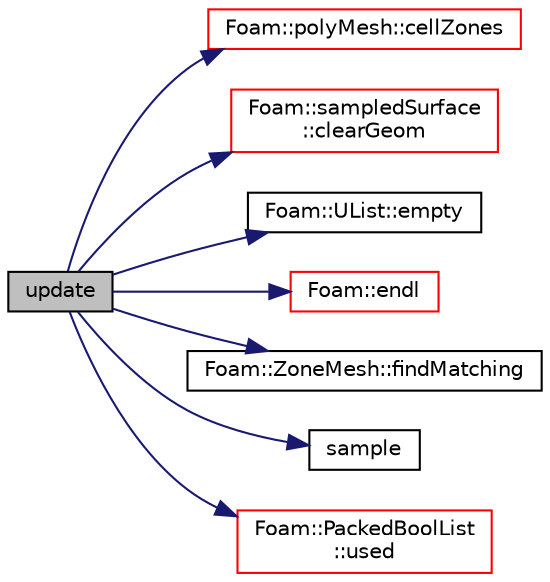digraph "update"
{
  bgcolor="transparent";
  edge [fontname="Helvetica",fontsize="10",labelfontname="Helvetica",labelfontsize="10"];
  node [fontname="Helvetica",fontsize="10",shape=record];
  rankdir="LR";
  Node376 [label="update",height=0.2,width=0.4,color="black", fillcolor="grey75", style="filled", fontcolor="black"];
  Node376 -> Node377 [color="midnightblue",fontsize="10",style="solid",fontname="Helvetica"];
  Node377 [label="Foam::polyMesh::cellZones",height=0.2,width=0.4,color="red",URL="$a28565.html#a935f422baa4405e3bb1d9e230b08f824",tooltip="Return cell zone mesh. "];
  Node376 -> Node382 [color="midnightblue",fontsize="10",style="solid",fontname="Helvetica"];
  Node382 [label="Foam::sampledSurface\l::clearGeom",height=0.2,width=0.4,color="red",URL="$a30653.html#a9781d3d5d4698ccb4ae3c791960aa0c5"];
  Node376 -> Node443 [color="midnightblue",fontsize="10",style="solid",fontname="Helvetica"];
  Node443 [label="Foam::UList::empty",height=0.2,width=0.4,color="black",URL="$a26837.html#a644718bb2fb240de962dc3c9a1fdf0dc",tooltip="Return true if the UList is empty (ie, size() is zero) "];
  Node376 -> Node380 [color="midnightblue",fontsize="10",style="solid",fontname="Helvetica"];
  Node380 [label="Foam::endl",height=0.2,width=0.4,color="red",URL="$a21851.html#a2db8fe02a0d3909e9351bb4275b23ce4",tooltip="Add newline and flush stream. "];
  Node376 -> Node679 [color="midnightblue",fontsize="10",style="solid",fontname="Helvetica"];
  Node679 [label="Foam::ZoneMesh::findMatching",height=0.2,width=0.4,color="black",URL="$a28677.html#a78d29774632ac7b943f0534ce12b991f",tooltip="Mark cells that match the zone specification. "];
  Node376 -> Node680 [color="midnightblue",fontsize="10",style="solid",fontname="Helvetica"];
  Node680 [label="sample",height=0.2,width=0.4,color="black",URL="$a30649.html#a91509d55a51a19994e76119c24ed1d47",tooltip="Sample field on surface. "];
  Node376 -> Node681 [color="midnightblue",fontsize="10",style="solid",fontname="Helvetica"];
  Node681 [label="Foam::PackedBoolList\l::used",height=0.2,width=0.4,color="red",URL="$a27049.html#ae8fd00075428dc971138e3b0a7f46d07",tooltip="Return indices of the used (true) elements as a list of labels. "];
}
